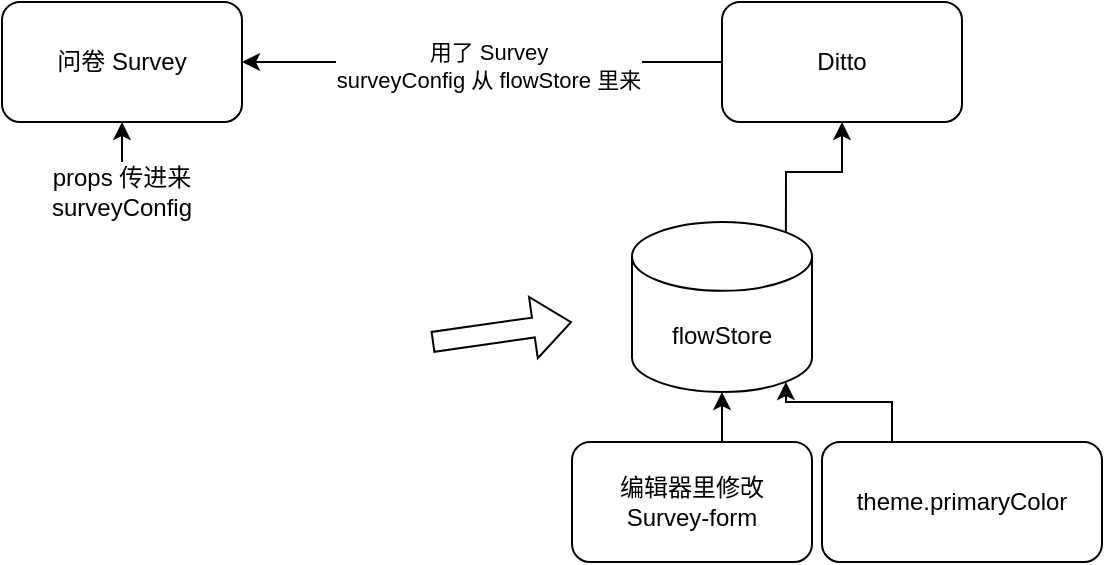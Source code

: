 <mxfile version="23.1.1" type="github">
  <diagram name="Page-1" id="ZiOnL4pqIfDic_KMbNlu">
    <mxGraphModel dx="1508" dy="889" grid="1" gridSize="10" guides="1" tooltips="1" connect="1" arrows="1" fold="1" page="1" pageScale="1" pageWidth="827" pageHeight="1169" math="0" shadow="0">
      <root>
        <mxCell id="0" />
        <mxCell id="1" parent="0" />
        <mxCell id="G9_3m4LLNvzFrlPoKNDU-1" value="问卷 Survey" style="rounded=1;whiteSpace=wrap;html=1;" vertex="1" parent="1">
          <mxGeometry x="40" y="40" width="120" height="60" as="geometry" />
        </mxCell>
        <mxCell id="G9_3m4LLNvzFrlPoKNDU-3" style="edgeStyle=orthogonalEdgeStyle;rounded=0;orthogonalLoop=1;jettySize=auto;html=1;exitX=0.5;exitY=0;exitDx=0;exitDy=0;entryX=0.5;entryY=1;entryDx=0;entryDy=0;" edge="1" parent="1" source="G9_3m4LLNvzFrlPoKNDU-2" target="G9_3m4LLNvzFrlPoKNDU-1">
          <mxGeometry relative="1" as="geometry" />
        </mxCell>
        <mxCell id="G9_3m4LLNvzFrlPoKNDU-2" value="props 传进来 surveyConfig" style="text;html=1;strokeColor=none;fillColor=none;align=center;verticalAlign=middle;whiteSpace=wrap;rounded=0;" vertex="1" parent="1">
          <mxGeometry x="40" y="120" width="120" height="30" as="geometry" />
        </mxCell>
        <mxCell id="G9_3m4LLNvzFrlPoKNDU-5" style="edgeStyle=orthogonalEdgeStyle;rounded=0;orthogonalLoop=1;jettySize=auto;html=1;exitX=0;exitY=0.5;exitDx=0;exitDy=0;entryX=1;entryY=0.5;entryDx=0;entryDy=0;" edge="1" parent="1" source="G9_3m4LLNvzFrlPoKNDU-4" target="G9_3m4LLNvzFrlPoKNDU-1">
          <mxGeometry relative="1" as="geometry" />
        </mxCell>
        <mxCell id="G9_3m4LLNvzFrlPoKNDU-6" value="用了 Survey&lt;br&gt;surveyConfig 从 flowStore 里来" style="edgeLabel;html=1;align=center;verticalAlign=middle;resizable=0;points=[];" vertex="1" connectable="0" parent="G9_3m4LLNvzFrlPoKNDU-5">
          <mxGeometry x="-0.022" y="2" relative="1" as="geometry">
            <mxPoint as="offset" />
          </mxGeometry>
        </mxCell>
        <mxCell id="G9_3m4LLNvzFrlPoKNDU-4" value="Ditto" style="rounded=1;whiteSpace=wrap;html=1;" vertex="1" parent="1">
          <mxGeometry x="400" y="40" width="120" height="60" as="geometry" />
        </mxCell>
        <mxCell id="G9_3m4LLNvzFrlPoKNDU-8" style="edgeStyle=orthogonalEdgeStyle;rounded=0;orthogonalLoop=1;jettySize=auto;html=1;exitX=0.855;exitY=0;exitDx=0;exitDy=4.988;exitPerimeter=0;entryX=0.5;entryY=1;entryDx=0;entryDy=0;" edge="1" parent="1" source="G9_3m4LLNvzFrlPoKNDU-7" target="G9_3m4LLNvzFrlPoKNDU-4">
          <mxGeometry relative="1" as="geometry" />
        </mxCell>
        <mxCell id="G9_3m4LLNvzFrlPoKNDU-7" value="flowStore" style="shape=cylinder3;whiteSpace=wrap;html=1;boundedLbl=1;backgroundOutline=1;size=17.2;" vertex="1" parent="1">
          <mxGeometry x="355" y="150" width="90" height="85" as="geometry" />
        </mxCell>
        <mxCell id="G9_3m4LLNvzFrlPoKNDU-10" style="edgeStyle=orthogonalEdgeStyle;rounded=0;orthogonalLoop=1;jettySize=auto;html=1;exitX=0.5;exitY=0;exitDx=0;exitDy=0;entryX=0.5;entryY=1;entryDx=0;entryDy=0;entryPerimeter=0;" edge="1" parent="1" source="G9_3m4LLNvzFrlPoKNDU-9" target="G9_3m4LLNvzFrlPoKNDU-7">
          <mxGeometry relative="1" as="geometry">
            <mxPoint x="385" y="230" as="targetPoint" />
          </mxGeometry>
        </mxCell>
        <mxCell id="G9_3m4LLNvzFrlPoKNDU-9" value="编辑器里修改&lt;br&gt;Survey-form" style="rounded=1;whiteSpace=wrap;html=1;" vertex="1" parent="1">
          <mxGeometry x="325" y="260" width="120" height="60" as="geometry" />
        </mxCell>
        <mxCell id="G9_3m4LLNvzFrlPoKNDU-12" value="" style="shape=flexArrow;endArrow=classic;html=1;rounded=0;" edge="1" parent="1">
          <mxGeometry width="50" height="50" relative="1" as="geometry">
            <mxPoint x="255" y="210" as="sourcePoint" />
            <mxPoint x="325" y="200" as="targetPoint" />
          </mxGeometry>
        </mxCell>
        <mxCell id="G9_3m4LLNvzFrlPoKNDU-14" value="theme.primaryColor" style="rounded=1;whiteSpace=wrap;html=1;" vertex="1" parent="1">
          <mxGeometry x="450" y="260" width="140" height="60" as="geometry" />
        </mxCell>
        <mxCell id="G9_3m4LLNvzFrlPoKNDU-16" style="edgeStyle=orthogonalEdgeStyle;rounded=0;orthogonalLoop=1;jettySize=auto;html=1;exitX=0.25;exitY=0;exitDx=0;exitDy=0;entryX=0.855;entryY=1;entryDx=0;entryDy=-4.988;entryPerimeter=0;" edge="1" parent="1" source="G9_3m4LLNvzFrlPoKNDU-14" target="G9_3m4LLNvzFrlPoKNDU-7">
          <mxGeometry relative="1" as="geometry" />
        </mxCell>
      </root>
    </mxGraphModel>
  </diagram>
</mxfile>
